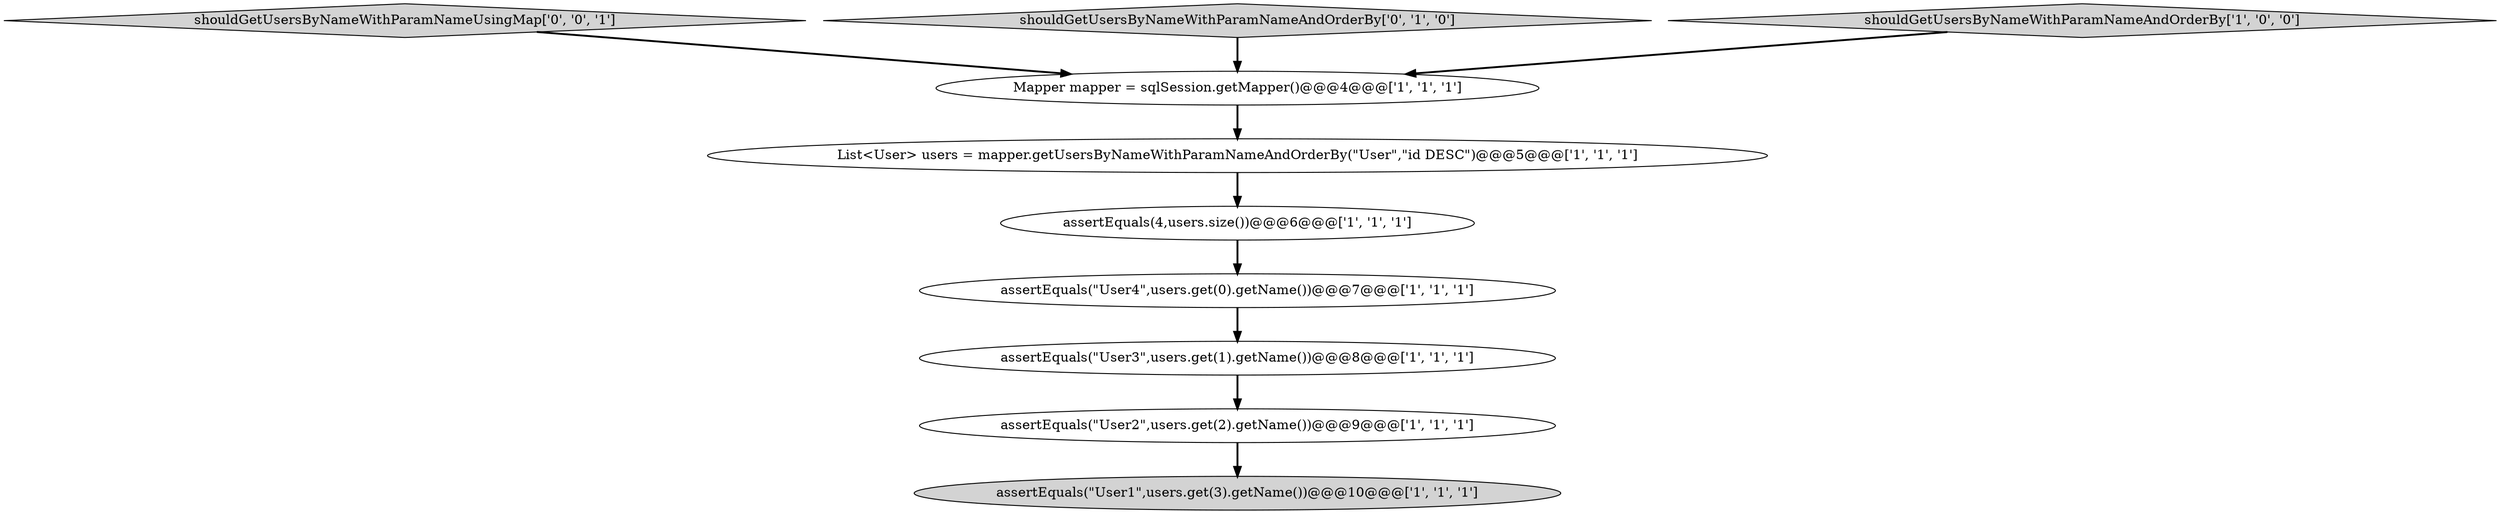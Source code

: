 digraph {
1 [style = filled, label = "Mapper mapper = sqlSession.getMapper()@@@4@@@['1', '1', '1']", fillcolor = white, shape = ellipse image = "AAA0AAABBB1BBB"];
3 [style = filled, label = "List<User> users = mapper.getUsersByNameWithParamNameAndOrderBy(\"User\",\"id DESC\")@@@5@@@['1', '1', '1']", fillcolor = white, shape = ellipse image = "AAA0AAABBB1BBB"];
2 [style = filled, label = "assertEquals(\"User1\",users.get(3).getName())@@@10@@@['1', '1', '1']", fillcolor = lightgray, shape = ellipse image = "AAA0AAABBB1BBB"];
6 [style = filled, label = "assertEquals(\"User3\",users.get(1).getName())@@@8@@@['1', '1', '1']", fillcolor = white, shape = ellipse image = "AAA0AAABBB1BBB"];
9 [style = filled, label = "shouldGetUsersByNameWithParamNameUsingMap['0', '0', '1']", fillcolor = lightgray, shape = diamond image = "AAA0AAABBB3BBB"];
4 [style = filled, label = "assertEquals(\"User2\",users.get(2).getName())@@@9@@@['1', '1', '1']", fillcolor = white, shape = ellipse image = "AAA0AAABBB1BBB"];
7 [style = filled, label = "assertEquals(4,users.size())@@@6@@@['1', '1', '1']", fillcolor = white, shape = ellipse image = "AAA0AAABBB1BBB"];
8 [style = filled, label = "shouldGetUsersByNameWithParamNameAndOrderBy['0', '1', '0']", fillcolor = lightgray, shape = diamond image = "AAA0AAABBB2BBB"];
5 [style = filled, label = "shouldGetUsersByNameWithParamNameAndOrderBy['1', '0', '0']", fillcolor = lightgray, shape = diamond image = "AAA0AAABBB1BBB"];
0 [style = filled, label = "assertEquals(\"User4\",users.get(0).getName())@@@7@@@['1', '1', '1']", fillcolor = white, shape = ellipse image = "AAA0AAABBB1BBB"];
1->3 [style = bold, label=""];
8->1 [style = bold, label=""];
6->4 [style = bold, label=""];
5->1 [style = bold, label=""];
7->0 [style = bold, label=""];
4->2 [style = bold, label=""];
9->1 [style = bold, label=""];
3->7 [style = bold, label=""];
0->6 [style = bold, label=""];
}
